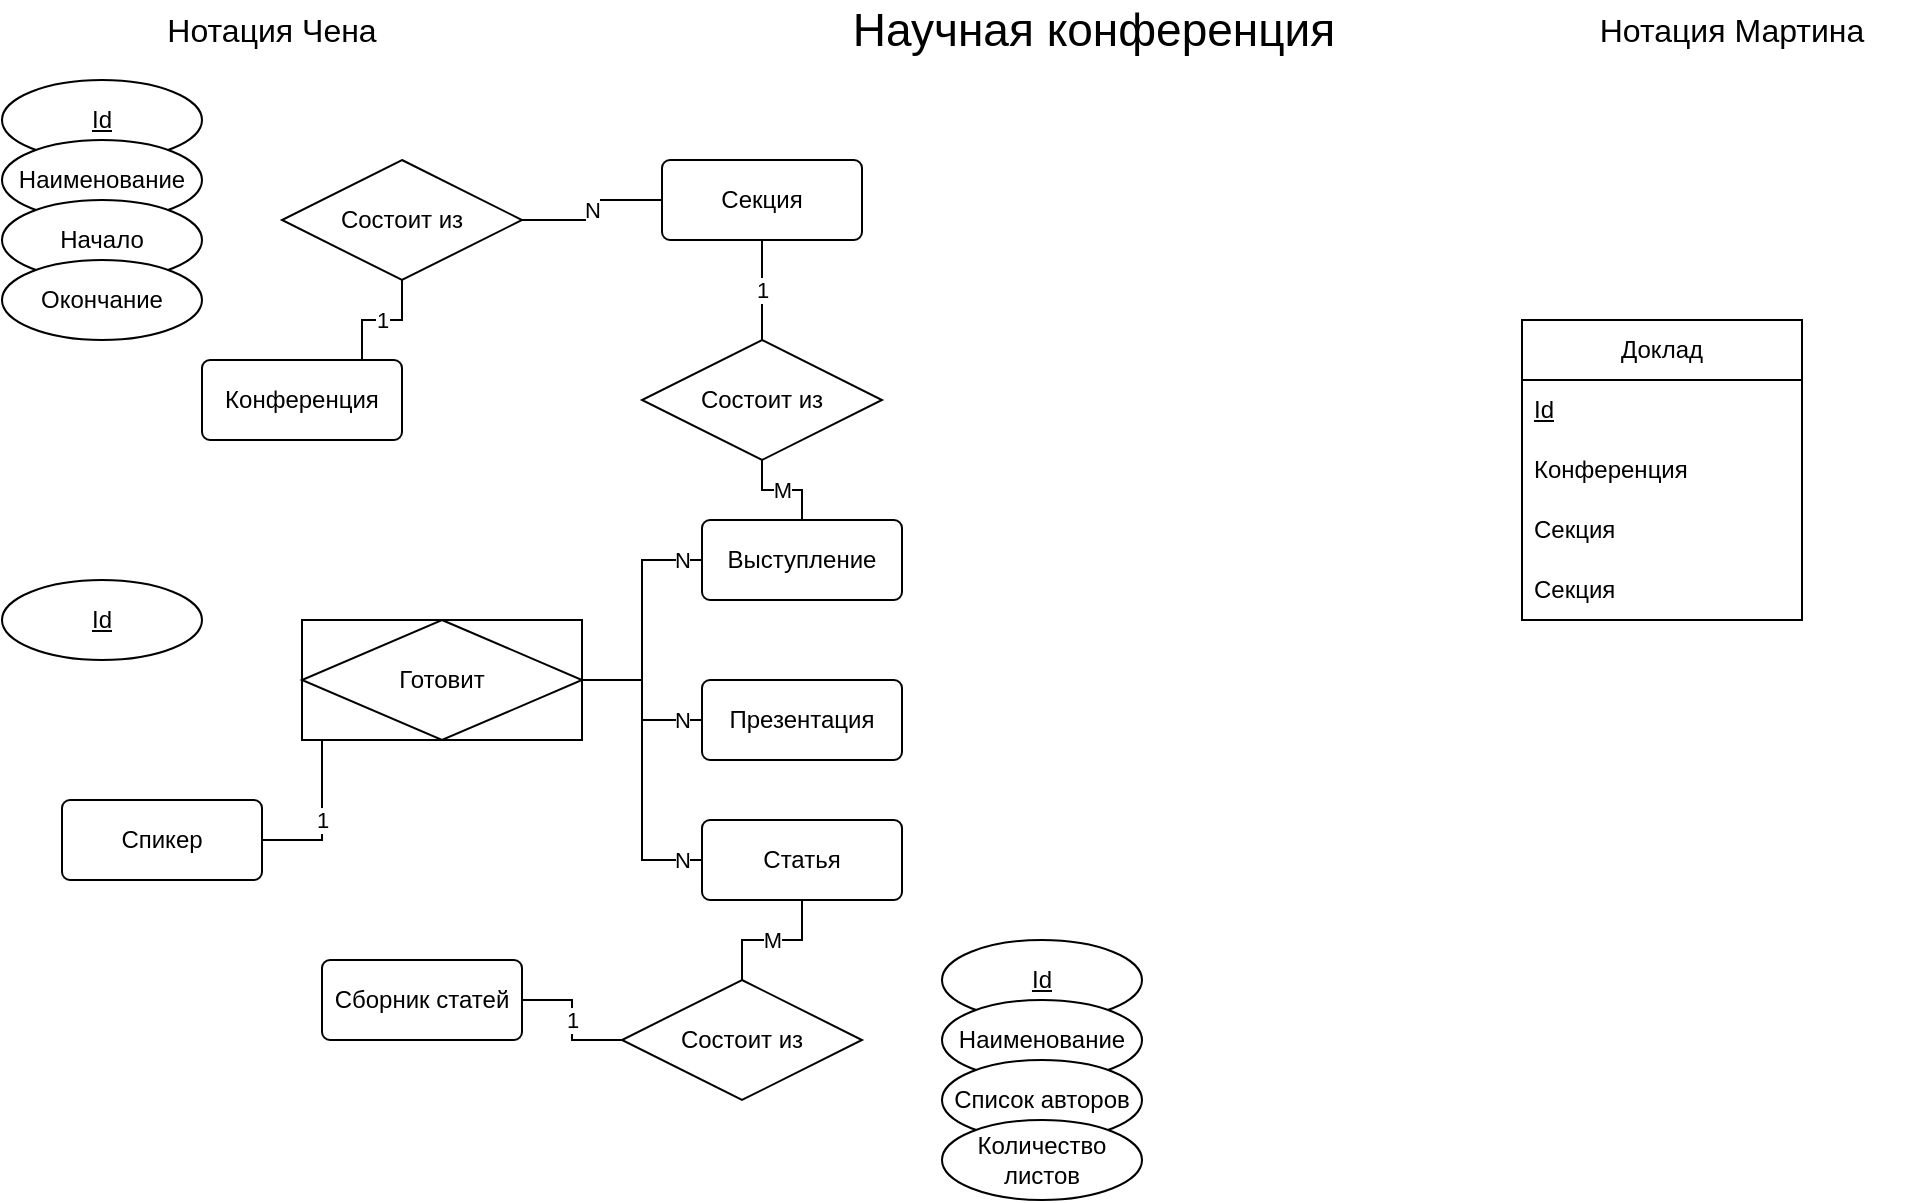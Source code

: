 <mxfile version="28.1.2">
  <diagram name="Страница — 1" id="Usv800yyKpMSxYLico5M">
    <mxGraphModel dx="624" dy="724" grid="1" gridSize="10" guides="1" tooltips="1" connect="1" arrows="1" fold="1" page="1" pageScale="1" pageWidth="1169" pageHeight="827" math="0" shadow="0">
      <root>
        <mxCell id="0" />
        <mxCell id="1" parent="0" />
        <mxCell id="GMbKhNjY2CRubePAbN6w-1" value="Научная конференция" style="text;html=1;align=center;verticalAlign=middle;whiteSpace=wrap;rounded=0;fontSize=23;" vertex="1" parent="1">
          <mxGeometry x="430" y="30" width="312" height="30" as="geometry" />
        </mxCell>
        <mxCell id="GMbKhNjY2CRubePAbN6w-2" value="&lt;font style=&quot;font-size: 16px;&quot;&gt;Нотация Чена&lt;/font&gt;" style="text;html=1;align=center;verticalAlign=middle;whiteSpace=wrap;rounded=0;fontSize=18;" vertex="1" parent="1">
          <mxGeometry x="110" y="30" width="130" height="30" as="geometry" />
        </mxCell>
        <mxCell id="GMbKhNjY2CRubePAbN6w-3" value="&lt;font style=&quot;font-size: 16px;&quot;&gt;Нотация Мартина&lt;/font&gt;" style="text;html=1;align=center;verticalAlign=middle;whiteSpace=wrap;rounded=0;fontSize=18;" vertex="1" parent="1">
          <mxGeometry x="810" y="30" width="190" height="30" as="geometry" />
        </mxCell>
        <mxCell id="GMbKhNjY2CRubePAbN6w-4" value="Конференция" style="rounded=1;arcSize=10;whiteSpace=wrap;html=1;align=center;" vertex="1" parent="1">
          <mxGeometry x="140" y="210" width="100" height="40" as="geometry" />
        </mxCell>
        <mxCell id="GMbKhNjY2CRubePAbN6w-6" value="Спикер" style="rounded=1;arcSize=10;whiteSpace=wrap;html=1;align=center;" vertex="1" parent="1">
          <mxGeometry x="70" y="430" width="100" height="40" as="geometry" />
        </mxCell>
        <mxCell id="GMbKhNjY2CRubePAbN6w-7" value="Выступление" style="rounded=1;arcSize=10;whiteSpace=wrap;html=1;align=center;" vertex="1" parent="1">
          <mxGeometry x="390" y="290" width="100" height="40" as="geometry" />
        </mxCell>
        <mxCell id="GMbKhNjY2CRubePAbN6w-18" value="Id" style="ellipse;whiteSpace=wrap;html=1;align=center;fontStyle=4;" vertex="1" parent="1">
          <mxGeometry x="40" y="70" width="100" height="40" as="geometry" />
        </mxCell>
        <mxCell id="GMbKhNjY2CRubePAbN6w-19" value="Наименование" style="ellipse;whiteSpace=wrap;html=1;align=center;" vertex="1" parent="1">
          <mxGeometry x="40" y="100" width="100" height="40" as="geometry" />
        </mxCell>
        <mxCell id="GMbKhNjY2CRubePAbN6w-20" value="Id" style="ellipse;whiteSpace=wrap;html=1;align=center;fontStyle=4;" vertex="1" parent="1">
          <mxGeometry x="40" y="320" width="100" height="40" as="geometry" />
        </mxCell>
        <mxCell id="GMbKhNjY2CRubePAbN6w-21" value="Статья" style="rounded=1;arcSize=10;whiteSpace=wrap;html=1;align=center;" vertex="1" parent="1">
          <mxGeometry x="390" y="440" width="100" height="40" as="geometry" />
        </mxCell>
        <mxCell id="GMbKhNjY2CRubePAbN6w-22" value="Презентация" style="rounded=1;arcSize=10;whiteSpace=wrap;html=1;align=center;" vertex="1" parent="1">
          <mxGeometry x="390" y="370" width="100" height="40" as="geometry" />
        </mxCell>
        <mxCell id="GMbKhNjY2CRubePAbN6w-23" value="Готовит" style="shape=associativeEntity;whiteSpace=wrap;html=1;align=center;" vertex="1" parent="1">
          <mxGeometry x="190" y="340" width="140" height="60" as="geometry" />
        </mxCell>
        <mxCell id="GMbKhNjY2CRubePAbN6w-24" value="Секция" style="rounded=1;arcSize=10;whiteSpace=wrap;html=1;align=center;" vertex="1" parent="1">
          <mxGeometry x="370" y="110" width="100" height="40" as="geometry" />
        </mxCell>
        <mxCell id="GMbKhNjY2CRubePAbN6w-25" value="1" style="endArrow=none;html=1;rounded=0;edgeStyle=orthogonalEdgeStyle;" edge="1" parent="1" source="GMbKhNjY2CRubePAbN6w-6" target="GMbKhNjY2CRubePAbN6w-23">
          <mxGeometry relative="1" as="geometry">
            <mxPoint x="160" y="439.5" as="sourcePoint" />
            <mxPoint x="320" y="439.5" as="targetPoint" />
            <Array as="points">
              <mxPoint x="200" y="450" />
            </Array>
          </mxGeometry>
        </mxCell>
        <mxCell id="GMbKhNjY2CRubePAbN6w-26" value="N" style="endArrow=none;html=1;rounded=0;edgeStyle=orthogonalEdgeStyle;" edge="1" parent="1" source="GMbKhNjY2CRubePAbN6w-23" target="GMbKhNjY2CRubePAbN6w-21">
          <mxGeometry x="0.867" relative="1" as="geometry">
            <mxPoint x="430" y="410" as="sourcePoint" />
            <mxPoint x="590" y="410" as="targetPoint" />
            <Array as="points">
              <mxPoint x="360" y="370" />
              <mxPoint x="360" y="460" />
            </Array>
            <mxPoint as="offset" />
          </mxGeometry>
        </mxCell>
        <mxCell id="GMbKhNjY2CRubePAbN6w-27" value="N" style="endArrow=none;html=1;rounded=0;edgeStyle=orthogonalEdgeStyle;" edge="1" parent="1" source="GMbKhNjY2CRubePAbN6w-23" target="GMbKhNjY2CRubePAbN6w-22">
          <mxGeometry x="0.75" relative="1" as="geometry">
            <mxPoint x="320" y="440" as="sourcePoint" />
            <mxPoint x="380" y="510" as="targetPoint" />
            <Array as="points">
              <mxPoint x="360" y="370" />
              <mxPoint x="360" y="390" />
            </Array>
            <mxPoint as="offset" />
          </mxGeometry>
        </mxCell>
        <mxCell id="GMbKhNjY2CRubePAbN6w-29" value="N" style="endArrow=none;html=1;rounded=0;edgeStyle=orthogonalEdgeStyle;" edge="1" parent="1" source="GMbKhNjY2CRubePAbN6w-23" target="GMbKhNjY2CRubePAbN6w-7">
          <mxGeometry x="0.833" relative="1" as="geometry">
            <mxPoint x="430" y="410" as="sourcePoint" />
            <mxPoint x="590" y="410" as="targetPoint" />
            <Array as="points">
              <mxPoint x="360" y="370" />
              <mxPoint x="360" y="310" />
            </Array>
            <mxPoint as="offset" />
          </mxGeometry>
        </mxCell>
        <mxCell id="GMbKhNjY2CRubePAbN6w-30" value="Состоит из" style="shape=rhombus;perimeter=rhombusPerimeter;whiteSpace=wrap;html=1;align=center;" vertex="1" parent="1">
          <mxGeometry x="360" y="200" width="120" height="60" as="geometry" />
        </mxCell>
        <mxCell id="GMbKhNjY2CRubePAbN6w-32" value="M" style="endArrow=none;html=1;rounded=0;edgeStyle=orthogonalEdgeStyle;" edge="1" parent="1" source="GMbKhNjY2CRubePAbN6w-7" target="GMbKhNjY2CRubePAbN6w-30">
          <mxGeometry relative="1" as="geometry">
            <mxPoint x="420" y="250" as="sourcePoint" />
            <mxPoint x="580" y="250" as="targetPoint" />
          </mxGeometry>
        </mxCell>
        <mxCell id="GMbKhNjY2CRubePAbN6w-33" value="1" style="endArrow=none;html=1;rounded=0;edgeStyle=orthogonalEdgeStyle;" edge="1" parent="1" source="GMbKhNjY2CRubePAbN6w-30" target="GMbKhNjY2CRubePAbN6w-24">
          <mxGeometry relative="1" as="geometry">
            <mxPoint x="840" y="230" as="sourcePoint" />
            <mxPoint x="820" y="200" as="targetPoint" />
          </mxGeometry>
        </mxCell>
        <mxCell id="GMbKhNjY2CRubePAbN6w-34" value="Состоит из" style="shape=rhombus;perimeter=rhombusPerimeter;whiteSpace=wrap;html=1;align=center;" vertex="1" parent="1">
          <mxGeometry x="180" y="110" width="120" height="60" as="geometry" />
        </mxCell>
        <mxCell id="GMbKhNjY2CRubePAbN6w-35" value="N" style="endArrow=none;html=1;rounded=0;edgeStyle=orthogonalEdgeStyle;" edge="1" parent="1" target="GMbKhNjY2CRubePAbN6w-34" source="GMbKhNjY2CRubePAbN6w-24">
          <mxGeometry relative="1" as="geometry">
            <mxPoint x="260" y="200" as="sourcePoint" />
            <mxPoint x="400" y="160" as="targetPoint" />
            <mxPoint as="offset" />
          </mxGeometry>
        </mxCell>
        <mxCell id="GMbKhNjY2CRubePAbN6w-36" value="1" style="endArrow=none;html=1;rounded=0;edgeStyle=orthogonalEdgeStyle;" edge="1" parent="1" source="GMbKhNjY2CRubePAbN6w-34" target="GMbKhNjY2CRubePAbN6w-4">
          <mxGeometry relative="1" as="geometry">
            <mxPoint x="660" y="140" as="sourcePoint" />
            <mxPoint x="240" y="60" as="targetPoint" />
            <Array as="points">
              <mxPoint x="240" y="190" />
              <mxPoint x="220" y="190" />
            </Array>
          </mxGeometry>
        </mxCell>
        <mxCell id="GMbKhNjY2CRubePAbN6w-37" value="Доклад" style="swimlane;fontStyle=0;childLayout=stackLayout;horizontal=1;startSize=30;horizontalStack=0;resizeParent=1;resizeParentMax=0;resizeLast=0;collapsible=1;marginBottom=0;whiteSpace=wrap;html=1;" vertex="1" parent="1">
          <mxGeometry x="800" y="190" width="140" height="150" as="geometry" />
        </mxCell>
        <mxCell id="GMbKhNjY2CRubePAbN6w-38" value="Id" style="text;strokeColor=none;fillColor=none;align=left;verticalAlign=middle;spacingLeft=4;spacingRight=4;overflow=hidden;points=[[0,0.5],[1,0.5]];portConstraint=eastwest;rotatable=0;whiteSpace=wrap;html=1;fontStyle=4" vertex="1" parent="GMbKhNjY2CRubePAbN6w-37">
          <mxGeometry y="30" width="140" height="30" as="geometry" />
        </mxCell>
        <mxCell id="GMbKhNjY2CRubePAbN6w-39" value="Конференция" style="text;strokeColor=none;fillColor=none;align=left;verticalAlign=middle;spacingLeft=4;spacingRight=4;overflow=hidden;points=[[0,0.5],[1,0.5]];portConstraint=eastwest;rotatable=0;whiteSpace=wrap;html=1;" vertex="1" parent="GMbKhNjY2CRubePAbN6w-37">
          <mxGeometry y="60" width="140" height="30" as="geometry" />
        </mxCell>
        <mxCell id="GMbKhNjY2CRubePAbN6w-40" value="Секция" style="text;strokeColor=none;fillColor=none;align=left;verticalAlign=middle;spacingLeft=4;spacingRight=4;overflow=hidden;points=[[0,0.5],[1,0.5]];portConstraint=eastwest;rotatable=0;whiteSpace=wrap;html=1;" vertex="1" parent="GMbKhNjY2CRubePAbN6w-37">
          <mxGeometry y="90" width="140" height="30" as="geometry" />
        </mxCell>
        <mxCell id="GMbKhNjY2CRubePAbN6w-41" value="Секция" style="text;strokeColor=none;fillColor=none;align=left;verticalAlign=middle;spacingLeft=4;spacingRight=4;overflow=hidden;points=[[0,0.5],[1,0.5]];portConstraint=eastwest;rotatable=0;whiteSpace=wrap;html=1;" vertex="1" parent="GMbKhNjY2CRubePAbN6w-37">
          <mxGeometry y="120" width="140" height="30" as="geometry" />
        </mxCell>
        <mxCell id="GMbKhNjY2CRubePAbN6w-42" value="Сборник статей" style="rounded=1;arcSize=10;whiteSpace=wrap;html=1;align=center;" vertex="1" parent="1">
          <mxGeometry x="200" y="510" width="100" height="40" as="geometry" />
        </mxCell>
        <mxCell id="GMbKhNjY2CRubePAbN6w-43" value="Состоит из" style="shape=rhombus;perimeter=rhombusPerimeter;whiteSpace=wrap;html=1;align=center;" vertex="1" parent="1">
          <mxGeometry x="350" y="520" width="120" height="60" as="geometry" />
        </mxCell>
        <mxCell id="GMbKhNjY2CRubePAbN6w-44" value="1" style="endArrow=none;html=1;rounded=0;edgeStyle=orthogonalEdgeStyle;" edge="1" parent="1" source="GMbKhNjY2CRubePAbN6w-43" target="GMbKhNjY2CRubePAbN6w-42">
          <mxGeometry relative="1" as="geometry">
            <mxPoint x="410" y="560" as="sourcePoint" />
            <mxPoint x="410" y="510" as="targetPoint" />
          </mxGeometry>
        </mxCell>
        <mxCell id="GMbKhNjY2CRubePAbN6w-45" value="M" style="endArrow=none;html=1;rounded=0;edgeStyle=orthogonalEdgeStyle;" edge="1" parent="1" source="GMbKhNjY2CRubePAbN6w-43" target="GMbKhNjY2CRubePAbN6w-21">
          <mxGeometry relative="1" as="geometry">
            <mxPoint x="390" y="630" as="sourcePoint" />
            <mxPoint x="390" y="580" as="targetPoint" />
          </mxGeometry>
        </mxCell>
        <mxCell id="GMbKhNjY2CRubePAbN6w-46" value="Начало" style="ellipse;whiteSpace=wrap;html=1;align=center;" vertex="1" parent="1">
          <mxGeometry x="40" y="130" width="100" height="40" as="geometry" />
        </mxCell>
        <mxCell id="GMbKhNjY2CRubePAbN6w-47" value="Окончание" style="ellipse;whiteSpace=wrap;html=1;align=center;" vertex="1" parent="1">
          <mxGeometry x="40" y="160" width="100" height="40" as="geometry" />
        </mxCell>
        <mxCell id="GMbKhNjY2CRubePAbN6w-52" value="Id" style="ellipse;whiteSpace=wrap;html=1;align=center;fontStyle=4;" vertex="1" parent="1">
          <mxGeometry x="510" y="500" width="100" height="40" as="geometry" />
        </mxCell>
        <mxCell id="GMbKhNjY2CRubePAbN6w-53" value="Наименование" style="ellipse;whiteSpace=wrap;html=1;align=center;" vertex="1" parent="1">
          <mxGeometry x="510" y="530" width="100" height="40" as="geometry" />
        </mxCell>
        <mxCell id="GMbKhNjY2CRubePAbN6w-54" value="Список авторов" style="ellipse;whiteSpace=wrap;html=1;align=center;" vertex="1" parent="1">
          <mxGeometry x="510" y="560" width="100" height="40" as="geometry" />
        </mxCell>
        <mxCell id="GMbKhNjY2CRubePAbN6w-55" value="Количество листов" style="ellipse;whiteSpace=wrap;html=1;align=center;" vertex="1" parent="1">
          <mxGeometry x="510" y="590" width="100" height="40" as="geometry" />
        </mxCell>
      </root>
    </mxGraphModel>
  </diagram>
</mxfile>

